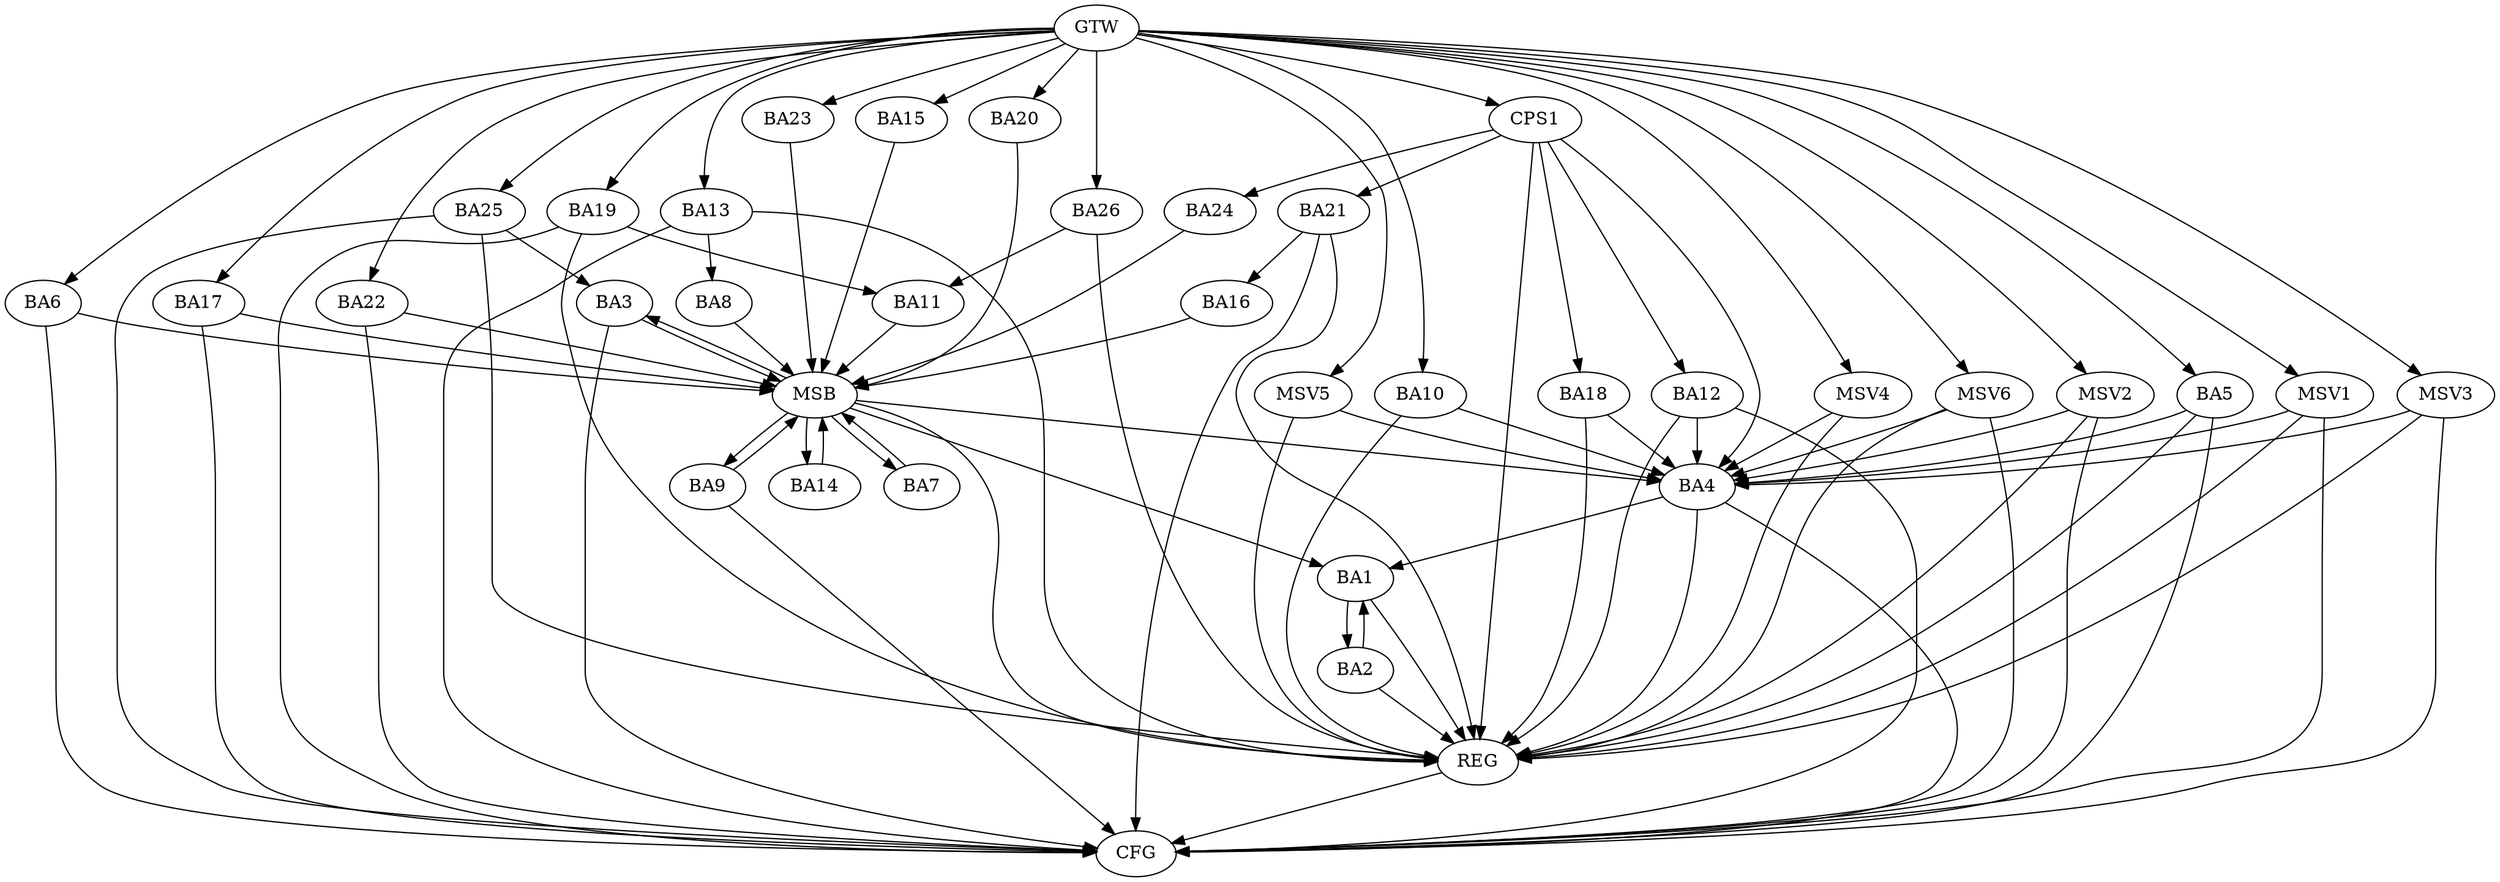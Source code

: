 strict digraph G {
  BA1 [ label="BA1" ];
  BA2 [ label="BA2" ];
  BA3 [ label="BA3" ];
  BA4 [ label="BA4" ];
  BA5 [ label="BA5" ];
  BA6 [ label="BA6" ];
  BA7 [ label="BA7" ];
  BA8 [ label="BA8" ];
  BA9 [ label="BA9" ];
  BA10 [ label="BA10" ];
  BA11 [ label="BA11" ];
  BA12 [ label="BA12" ];
  BA13 [ label="BA13" ];
  BA14 [ label="BA14" ];
  BA15 [ label="BA15" ];
  BA16 [ label="BA16" ];
  BA17 [ label="BA17" ];
  BA18 [ label="BA18" ];
  BA19 [ label="BA19" ];
  BA20 [ label="BA20" ];
  BA21 [ label="BA21" ];
  BA22 [ label="BA22" ];
  BA23 [ label="BA23" ];
  BA24 [ label="BA24" ];
  BA25 [ label="BA25" ];
  BA26 [ label="BA26" ];
  CPS1 [ label="CPS1" ];
  GTW [ label="GTW" ];
  REG [ label="REG" ];
  MSB [ label="MSB" ];
  CFG [ label="CFG" ];
  MSV1 [ label="MSV1" ];
  MSV2 [ label="MSV2" ];
  MSV3 [ label="MSV3" ];
  MSV4 [ label="MSV4" ];
  MSV5 [ label="MSV5" ];
  MSV6 [ label="MSV6" ];
  BA1 -> BA2;
  BA2 -> BA1;
  BA4 -> BA1;
  BA5 -> BA4;
  BA10 -> BA4;
  BA12 -> BA4;
  BA13 -> BA8;
  BA18 -> BA4;
  BA19 -> BA11;
  BA21 -> BA16;
  BA25 -> BA3;
  BA26 -> BA11;
  CPS1 -> BA21;
  CPS1 -> BA24;
  CPS1 -> BA12;
  CPS1 -> BA18;
  CPS1 -> BA4;
  GTW -> BA5;
  GTW -> BA6;
  GTW -> BA10;
  GTW -> BA13;
  GTW -> BA15;
  GTW -> BA17;
  GTW -> BA19;
  GTW -> BA20;
  GTW -> BA22;
  GTW -> BA23;
  GTW -> BA25;
  GTW -> BA26;
  GTW -> CPS1;
  BA1 -> REG;
  BA2 -> REG;
  BA4 -> REG;
  BA5 -> REG;
  BA10 -> REG;
  BA12 -> REG;
  BA13 -> REG;
  BA18 -> REG;
  BA19 -> REG;
  BA21 -> REG;
  BA25 -> REG;
  BA26 -> REG;
  CPS1 -> REG;
  BA3 -> MSB;
  MSB -> BA1;
  MSB -> REG;
  BA6 -> MSB;
  BA7 -> MSB;
  MSB -> BA4;
  BA8 -> MSB;
  MSB -> BA3;
  BA9 -> MSB;
  MSB -> BA7;
  BA11 -> MSB;
  BA14 -> MSB;
  MSB -> BA9;
  BA15 -> MSB;
  BA16 -> MSB;
  BA17 -> MSB;
  BA20 -> MSB;
  BA22 -> MSB;
  MSB -> BA14;
  BA23 -> MSB;
  BA24 -> MSB;
  BA13 -> CFG;
  BA19 -> CFG;
  BA12 -> CFG;
  BA9 -> CFG;
  BA17 -> CFG;
  BA21 -> CFG;
  BA25 -> CFG;
  BA4 -> CFG;
  BA6 -> CFG;
  BA5 -> CFG;
  BA22 -> CFG;
  BA3 -> CFG;
  REG -> CFG;
  MSV1 -> BA4;
  GTW -> MSV1;
  MSV1 -> REG;
  MSV1 -> CFG;
  MSV2 -> BA4;
  MSV3 -> BA4;
  MSV4 -> BA4;
  GTW -> MSV2;
  MSV2 -> REG;
  MSV2 -> CFG;
  GTW -> MSV3;
  MSV3 -> REG;
  MSV3 -> CFG;
  GTW -> MSV4;
  MSV4 -> REG;
  MSV5 -> BA4;
  GTW -> MSV5;
  MSV5 -> REG;
  MSV6 -> BA4;
  GTW -> MSV6;
  MSV6 -> REG;
  MSV6 -> CFG;
}
